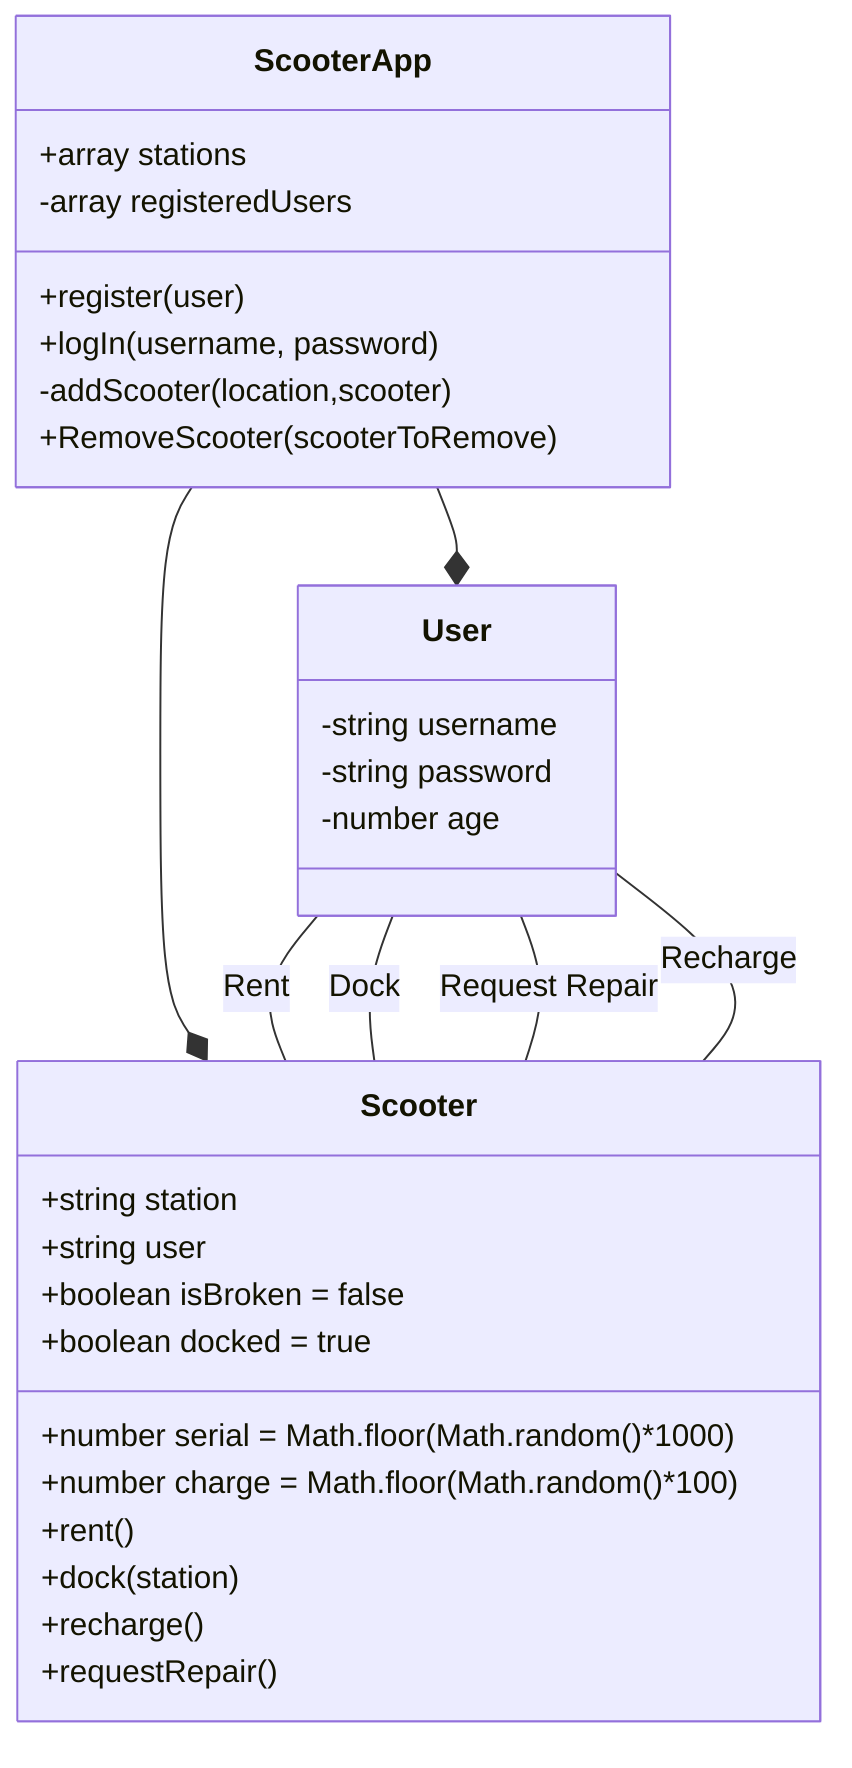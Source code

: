 classDiagram

    ScooterApp --* Scooter 
    ScooterApp --* User

    User -- Scooter: Rent
    User -- Scooter: Dock
    User -- Scooter: Request Repair
    User -- Scooter: Recharge

    class Scooter {
        +string station
        +string user
        +number serial = Math.floor(Math.random()*1000)
        +number charge = Math.floor(Math.random()*100)
        +boolean isBroken = false
        +boolean docked = true

        +rent()
        +dock(station)
        +recharge()
        +requestRepair()
    }

    class User {
        -string username
        -string password
        -number age 
    }

    class ScooterApp {
        +array stations
        -array registeredUsers 

        +register(user)
        +logIn(username, password)
        -addScooter(location,scooter)
        +RemoveScooter(scooterToRemove)
    }